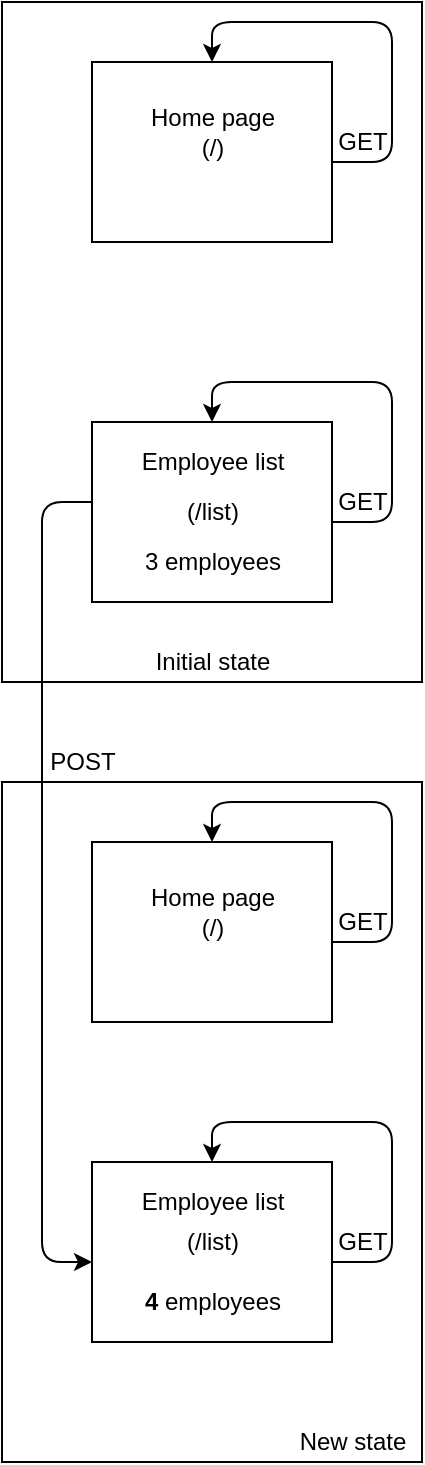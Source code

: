 <mxfile version="14.4.8" type="github">
  <diagram id="UZ1FOeh6ia5tTkRUNHFn" name="Page-1">
    <mxGraphModel dx="1426" dy="803" grid="1" gridSize="10" guides="1" tooltips="1" connect="1" arrows="1" fold="1" page="1" pageScale="1" pageWidth="850" pageHeight="1100" math="0" shadow="0">
      <root>
        <mxCell id="0" />
        <mxCell id="1" parent="0" />
        <mxCell id="Mgpp1kuGzCvRrwbhXcue-4" value="" style="rounded=0;whiteSpace=wrap;html=1;" vertex="1" parent="1">
          <mxGeometry x="320" y="10" width="210" height="340" as="geometry" />
        </mxCell>
        <mxCell id="Mgpp1kuGzCvRrwbhXcue-1" value="" style="rounded=0;whiteSpace=wrap;html=1;" vertex="1" parent="1">
          <mxGeometry x="365" y="40" width="120" height="90" as="geometry" />
        </mxCell>
        <mxCell id="Mgpp1kuGzCvRrwbhXcue-2" value="" style="rounded=0;whiteSpace=wrap;html=1;" vertex="1" parent="1">
          <mxGeometry x="365" y="220" width="120" height="90" as="geometry" />
        </mxCell>
        <mxCell id="Mgpp1kuGzCvRrwbhXcue-5" value="Initial state" style="text;html=1;align=center;verticalAlign=middle;resizable=0;points=[];autosize=1;" vertex="1" parent="1">
          <mxGeometry x="390" y="330" width="70" height="20" as="geometry" />
        </mxCell>
        <mxCell id="Mgpp1kuGzCvRrwbhXcue-6" value="Employee list" style="text;html=1;align=center;verticalAlign=middle;resizable=0;points=[];autosize=1;" vertex="1" parent="1">
          <mxGeometry x="380" y="230" width="90" height="20" as="geometry" />
        </mxCell>
        <mxCell id="Mgpp1kuGzCvRrwbhXcue-7" value="(/list)" style="text;html=1;align=center;verticalAlign=middle;resizable=0;points=[];autosize=1;" vertex="1" parent="1">
          <mxGeometry x="405" y="255" width="40" height="20" as="geometry" />
        </mxCell>
        <mxCell id="Mgpp1kuGzCvRrwbhXcue-8" value="3 employees" style="text;html=1;align=center;verticalAlign=middle;resizable=0;points=[];autosize=1;" vertex="1" parent="1">
          <mxGeometry x="385" y="280" width="80" height="20" as="geometry" />
        </mxCell>
        <mxCell id="Mgpp1kuGzCvRrwbhXcue-9" value="" style="rounded=0;whiteSpace=wrap;html=1;" vertex="1" parent="1">
          <mxGeometry x="320" y="400" width="210" height="340" as="geometry" />
        </mxCell>
        <mxCell id="Mgpp1kuGzCvRrwbhXcue-10" value="POST" style="text;html=1;align=center;verticalAlign=middle;resizable=0;points=[];autosize=1;" vertex="1" parent="1">
          <mxGeometry x="335" y="380" width="50" height="20" as="geometry" />
        </mxCell>
        <mxCell id="Mgpp1kuGzCvRrwbhXcue-11" value="&lt;div&gt;Home page&lt;/div&gt;&lt;div&gt;(/)&lt;br&gt;&lt;/div&gt;" style="text;html=1;align=center;verticalAlign=middle;resizable=0;points=[];autosize=1;" vertex="1" parent="1">
          <mxGeometry x="385" y="60" width="80" height="30" as="geometry" />
        </mxCell>
        <mxCell id="Mgpp1kuGzCvRrwbhXcue-12" value="" style="rounded=0;whiteSpace=wrap;html=1;" vertex="1" parent="1">
          <mxGeometry x="365" y="590" width="120" height="90" as="geometry" />
        </mxCell>
        <mxCell id="Mgpp1kuGzCvRrwbhXcue-13" value="" style="rounded=0;whiteSpace=wrap;html=1;" vertex="1" parent="1">
          <mxGeometry x="365" y="430" width="120" height="90" as="geometry" />
        </mxCell>
        <mxCell id="Mgpp1kuGzCvRrwbhXcue-14" value="New state" style="text;html=1;align=center;verticalAlign=middle;resizable=0;points=[];autosize=1;" vertex="1" parent="1">
          <mxGeometry x="460" y="720" width="70" height="20" as="geometry" />
        </mxCell>
        <mxCell id="Mgpp1kuGzCvRrwbhXcue-15" value="&lt;div&gt;Home page&lt;/div&gt;&lt;div&gt;(/)&lt;br&gt;&lt;/div&gt;" style="text;html=1;align=center;verticalAlign=middle;resizable=0;points=[];autosize=1;" vertex="1" parent="1">
          <mxGeometry x="385" y="450" width="80" height="30" as="geometry" />
        </mxCell>
        <mxCell id="Mgpp1kuGzCvRrwbhXcue-16" value="Employee list" style="text;html=1;align=center;verticalAlign=middle;resizable=0;points=[];autosize=1;" vertex="1" parent="1">
          <mxGeometry x="380" y="600" width="90" height="20" as="geometry" />
        </mxCell>
        <mxCell id="Mgpp1kuGzCvRrwbhXcue-17" value="(/list)" style="text;html=1;align=center;verticalAlign=middle;resizable=0;points=[];autosize=1;" vertex="1" parent="1">
          <mxGeometry x="405" y="620" width="40" height="20" as="geometry" />
        </mxCell>
        <mxCell id="Mgpp1kuGzCvRrwbhXcue-18" value="&lt;b&gt;4&lt;/b&gt; employees" style="text;html=1;align=center;verticalAlign=middle;resizable=0;points=[];autosize=1;" vertex="1" parent="1">
          <mxGeometry x="385" y="650" width="80" height="20" as="geometry" />
        </mxCell>
        <mxCell id="Mgpp1kuGzCvRrwbhXcue-19" value="GET" style="text;html=1;align=center;verticalAlign=middle;resizable=0;points=[];autosize=1;" vertex="1" parent="1">
          <mxGeometry x="480" y="70" width="40" height="20" as="geometry" />
        </mxCell>
        <mxCell id="Mgpp1kuGzCvRrwbhXcue-23" value="" style="endArrow=classic;html=1;entryX=0.5;entryY=0;entryDx=0;entryDy=0;" edge="1" parent="1" target="Mgpp1kuGzCvRrwbhXcue-1">
          <mxGeometry width="50" height="50" relative="1" as="geometry">
            <mxPoint x="485" y="90" as="sourcePoint" />
            <mxPoint x="465" y="70" as="targetPoint" />
            <Array as="points">
              <mxPoint x="515" y="90" />
              <mxPoint x="515" y="20" />
              <mxPoint x="490" y="20" />
              <mxPoint x="425" y="20" />
            </Array>
          </mxGeometry>
        </mxCell>
        <mxCell id="Mgpp1kuGzCvRrwbhXcue-24" value="" style="endArrow=classic;html=1;entryX=0.5;entryY=0;entryDx=0;entryDy=0;" edge="1" parent="1">
          <mxGeometry width="50" height="50" relative="1" as="geometry">
            <mxPoint x="485" y="270" as="sourcePoint" />
            <mxPoint x="425" y="220" as="targetPoint" />
            <Array as="points">
              <mxPoint x="515" y="270" />
              <mxPoint x="515" y="200" />
              <mxPoint x="490" y="200" />
              <mxPoint x="425" y="200" />
            </Array>
          </mxGeometry>
        </mxCell>
        <mxCell id="Mgpp1kuGzCvRrwbhXcue-25" value="" style="endArrow=classic;html=1;entryX=0.5;entryY=0;entryDx=0;entryDy=0;" edge="1" parent="1">
          <mxGeometry width="50" height="50" relative="1" as="geometry">
            <mxPoint x="485" y="640" as="sourcePoint" />
            <mxPoint x="425" y="590" as="targetPoint" />
            <Array as="points">
              <mxPoint x="515" y="640" />
              <mxPoint x="515" y="570" />
              <mxPoint x="490" y="570" />
              <mxPoint x="425" y="570" />
            </Array>
          </mxGeometry>
        </mxCell>
        <mxCell id="Mgpp1kuGzCvRrwbhXcue-26" value="" style="endArrow=classic;html=1;entryX=0.5;entryY=0;entryDx=0;entryDy=0;" edge="1" parent="1">
          <mxGeometry width="50" height="50" relative="1" as="geometry">
            <mxPoint x="485" y="480" as="sourcePoint" />
            <mxPoint x="425" y="430" as="targetPoint" />
            <Array as="points">
              <mxPoint x="515" y="480" />
              <mxPoint x="515" y="410" />
              <mxPoint x="490" y="410" />
              <mxPoint x="425" y="410" />
            </Array>
          </mxGeometry>
        </mxCell>
        <mxCell id="Mgpp1kuGzCvRrwbhXcue-27" value="GET" style="text;html=1;align=center;verticalAlign=middle;resizable=0;points=[];autosize=1;" vertex="1" parent="1">
          <mxGeometry x="480" y="250" width="40" height="20" as="geometry" />
        </mxCell>
        <mxCell id="Mgpp1kuGzCvRrwbhXcue-28" value="GET" style="text;html=1;align=center;verticalAlign=middle;resizable=0;points=[];autosize=1;" vertex="1" parent="1">
          <mxGeometry x="480" y="460" width="40" height="20" as="geometry" />
        </mxCell>
        <mxCell id="Mgpp1kuGzCvRrwbhXcue-29" value="GET" style="text;html=1;align=center;verticalAlign=middle;resizable=0;points=[];autosize=1;" vertex="1" parent="1">
          <mxGeometry x="480" y="620" width="40" height="20" as="geometry" />
        </mxCell>
        <mxCell id="Mgpp1kuGzCvRrwbhXcue-31" value="" style="endArrow=classic;html=1;" edge="1" parent="1">
          <mxGeometry width="50" height="50" relative="1" as="geometry">
            <mxPoint x="350" y="260" as="sourcePoint" />
            <mxPoint x="365" y="640" as="targetPoint" />
            <Array as="points">
              <mxPoint x="370" y="260" />
              <mxPoint x="340" y="260" />
              <mxPoint x="340" y="460" />
              <mxPoint x="340" y="640" />
            </Array>
          </mxGeometry>
        </mxCell>
      </root>
    </mxGraphModel>
  </diagram>
</mxfile>
